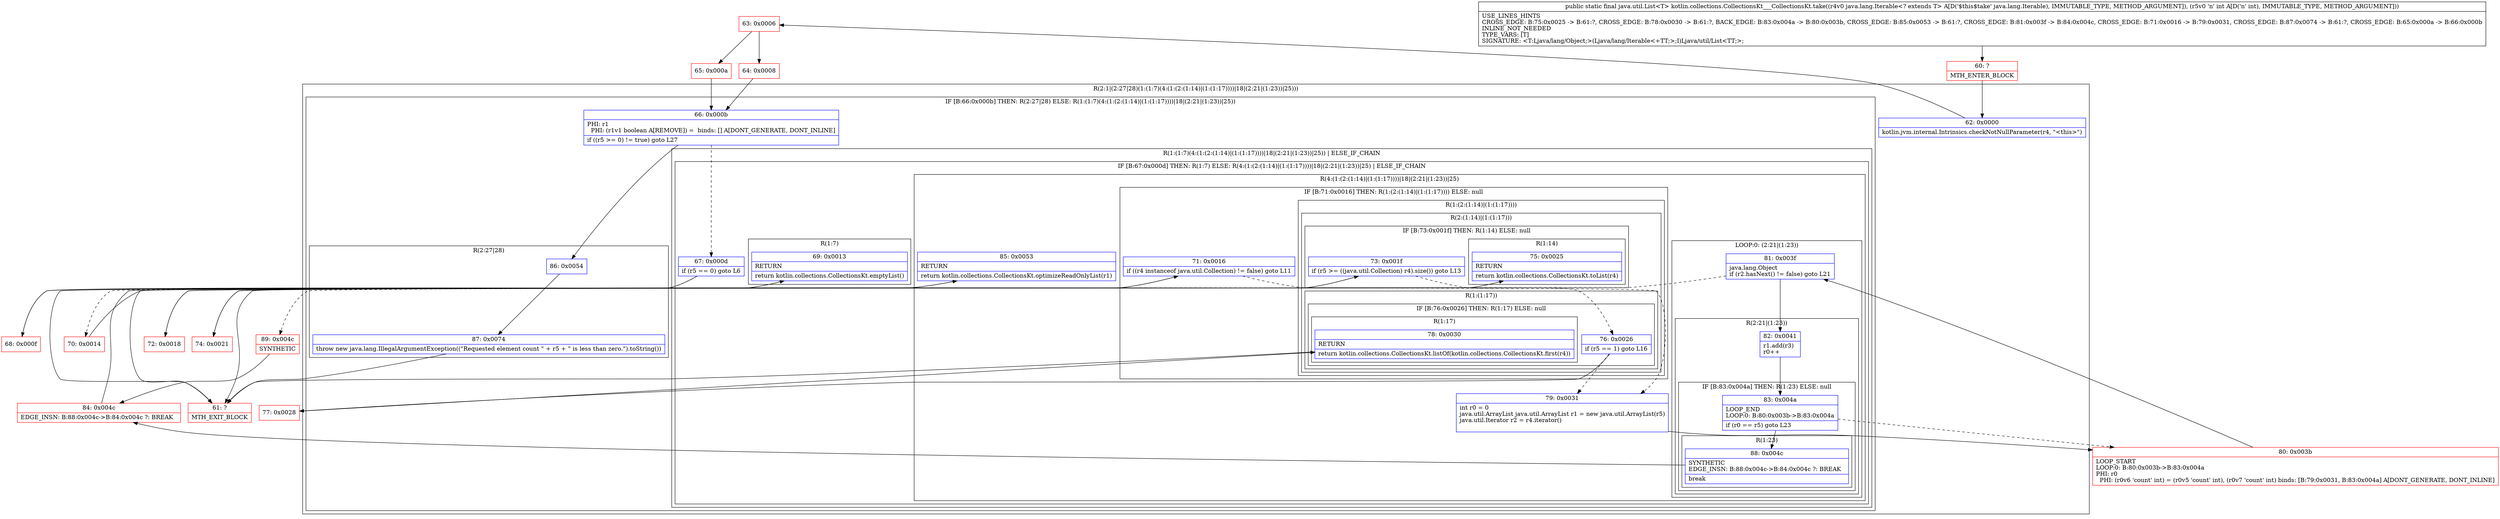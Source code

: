 digraph "CFG forkotlin.collections.CollectionsKt___CollectionsKt.take(Ljava\/lang\/Iterable;I)Ljava\/util\/List;" {
subgraph cluster_Region_211293632 {
label = "R(2:1|(2:27|28)(1:(1:7)(4:(1:(2:(1:14)|(1:(1:17))))|18|(2:21|(1:23))|25)))";
node [shape=record,color=blue];
Node_62 [shape=record,label="{62\:\ 0x0000|kotlin.jvm.internal.Intrinsics.checkNotNullParameter(r4, \"\<this\>\")\l}"];
subgraph cluster_IfRegion_690943040 {
label = "IF [B:66:0x000b] THEN: R(2:27|28) ELSE: R(1:(1:7)(4:(1:(2:(1:14)|(1:(1:17))))|18|(2:21|(1:23))|25))";
node [shape=record,color=blue];
Node_66 [shape=record,label="{66\:\ 0x000b|PHI: r1 \l  PHI: (r1v1 boolean A[REMOVE]) =  binds: [] A[DONT_GENERATE, DONT_INLINE]\l|if ((r5 \>= 0) != true) goto L27\l}"];
subgraph cluster_Region_1989053761 {
label = "R(2:27|28)";
node [shape=record,color=blue];
Node_86 [shape=record,label="{86\:\ 0x0054}"];
Node_87 [shape=record,label="{87\:\ 0x0074|throw new java.lang.IllegalArgumentException((\"Requested element count \" + r5 + \" is less than zero.\").toString())\l}"];
}
subgraph cluster_Region_1907330577 {
label = "R(1:(1:7)(4:(1:(2:(1:14)|(1:(1:17))))|18|(2:21|(1:23))|25)) | ELSE_IF_CHAIN\l";
node [shape=record,color=blue];
subgraph cluster_IfRegion_1037415409 {
label = "IF [B:67:0x000d] THEN: R(1:7) ELSE: R(4:(1:(2:(1:14)|(1:(1:17))))|18|(2:21|(1:23))|25) | ELSE_IF_CHAIN\l";
node [shape=record,color=blue];
Node_67 [shape=record,label="{67\:\ 0x000d|if (r5 == 0) goto L6\l}"];
subgraph cluster_Region_1661459711 {
label = "R(1:7)";
node [shape=record,color=blue];
Node_69 [shape=record,label="{69\:\ 0x0013|RETURN\l|return kotlin.collections.CollectionsKt.emptyList()\l}"];
}
subgraph cluster_Region_1771687783 {
label = "R(4:(1:(2:(1:14)|(1:(1:17))))|18|(2:21|(1:23))|25)";
node [shape=record,color=blue];
subgraph cluster_IfRegion_1633788251 {
label = "IF [B:71:0x0016] THEN: R(1:(2:(1:14)|(1:(1:17)))) ELSE: null";
node [shape=record,color=blue];
Node_71 [shape=record,label="{71\:\ 0x0016|if ((r4 instanceof java.util.Collection) != false) goto L11\l}"];
subgraph cluster_Region_1815311456 {
label = "R(1:(2:(1:14)|(1:(1:17))))";
node [shape=record,color=blue];
subgraph cluster_Region_2087262252 {
label = "R(2:(1:14)|(1:(1:17)))";
node [shape=record,color=blue];
subgraph cluster_IfRegion_559203194 {
label = "IF [B:73:0x001f] THEN: R(1:14) ELSE: null";
node [shape=record,color=blue];
Node_73 [shape=record,label="{73\:\ 0x001f|if (r5 \>= ((java.util.Collection) r4).size()) goto L13\l}"];
subgraph cluster_Region_1297339762 {
label = "R(1:14)";
node [shape=record,color=blue];
Node_75 [shape=record,label="{75\:\ 0x0025|RETURN\l|return kotlin.collections.CollectionsKt.toList(r4)\l}"];
}
}
subgraph cluster_Region_984889548 {
label = "R(1:(1:17))";
node [shape=record,color=blue];
subgraph cluster_IfRegion_245952462 {
label = "IF [B:76:0x0026] THEN: R(1:17) ELSE: null";
node [shape=record,color=blue];
Node_76 [shape=record,label="{76\:\ 0x0026|if (r5 == 1) goto L16\l}"];
subgraph cluster_Region_157327986 {
label = "R(1:17)";
node [shape=record,color=blue];
Node_78 [shape=record,label="{78\:\ 0x0030|RETURN\l|return kotlin.collections.CollectionsKt.listOf(kotlin.collections.CollectionsKt.first(r4))\l}"];
}
}
}
}
}
}
Node_79 [shape=record,label="{79\:\ 0x0031|int r0 = 0\ljava.util.ArrayList java.util.ArrayList r1 = new java.util.ArrayList(r5)\ljava.util.Iterator r2 = r4.iterator()\l\l}"];
subgraph cluster_LoopRegion_1514872425 {
label = "LOOP:0: (2:21|(1:23))";
node [shape=record,color=blue];
Node_81 [shape=record,label="{81\:\ 0x003f|java.lang.Object \lif (r2.hasNext() != false) goto L21\l}"];
subgraph cluster_Region_63199792 {
label = "R(2:21|(1:23))";
node [shape=record,color=blue];
Node_82 [shape=record,label="{82\:\ 0x0041|r1.add(r3)\lr0++\l}"];
subgraph cluster_IfRegion_1570266960 {
label = "IF [B:83:0x004a] THEN: R(1:23) ELSE: null";
node [shape=record,color=blue];
Node_83 [shape=record,label="{83\:\ 0x004a|LOOP_END\lLOOP:0: B:80:0x003b\-\>B:83:0x004a\l|if (r0 == r5) goto L23\l}"];
subgraph cluster_Region_1101148084 {
label = "R(1:23)";
node [shape=record,color=blue];
Node_88 [shape=record,label="{88\:\ 0x004c|SYNTHETIC\lEDGE_INSN: B:88:0x004c\-\>B:84:0x004c ?: BREAK  \l|break\l}"];
}
}
}
}
Node_85 [shape=record,label="{85\:\ 0x0053|RETURN\l|return kotlin.collections.CollectionsKt.optimizeReadOnlyList(r1)\l}"];
}
}
}
}
}
Node_60 [shape=record,color=red,label="{60\:\ ?|MTH_ENTER_BLOCK\l}"];
Node_63 [shape=record,color=red,label="{63\:\ 0x0006}"];
Node_64 [shape=record,color=red,label="{64\:\ 0x0008}"];
Node_68 [shape=record,color=red,label="{68\:\ 0x000f}"];
Node_61 [shape=record,color=red,label="{61\:\ ?|MTH_EXIT_BLOCK\l}"];
Node_70 [shape=record,color=red,label="{70\:\ 0x0014}"];
Node_72 [shape=record,color=red,label="{72\:\ 0x0018}"];
Node_74 [shape=record,color=red,label="{74\:\ 0x0021}"];
Node_77 [shape=record,color=red,label="{77\:\ 0x0028}"];
Node_80 [shape=record,color=red,label="{80\:\ 0x003b|LOOP_START\lLOOP:0: B:80:0x003b\-\>B:83:0x004a\lPHI: r0 \l  PHI: (r0v6 'count' int) = (r0v5 'count' int), (r0v7 'count' int) binds: [B:79:0x0031, B:83:0x004a] A[DONT_GENERATE, DONT_INLINE]\l}"];
Node_84 [shape=record,color=red,label="{84\:\ 0x004c|EDGE_INSN: B:88:0x004c\-\>B:84:0x004c ?: BREAK  \l}"];
Node_89 [shape=record,color=red,label="{89\:\ 0x004c|SYNTHETIC\l}"];
Node_65 [shape=record,color=red,label="{65\:\ 0x000a}"];
MethodNode[shape=record,label="{public static final java.util.List\<T\> kotlin.collections.CollectionsKt___CollectionsKt.take((r4v0 java.lang.Iterable\<? extends T\> A[D('$this$take' java.lang.Iterable), IMMUTABLE_TYPE, METHOD_ARGUMENT]), (r5v0 'n' int A[D('n' int), IMMUTABLE_TYPE, METHOD_ARGUMENT]))  | USE_LINES_HINTS\lCROSS_EDGE: B:75:0x0025 \-\> B:61:?, CROSS_EDGE: B:78:0x0030 \-\> B:61:?, BACK_EDGE: B:83:0x004a \-\> B:80:0x003b, CROSS_EDGE: B:85:0x0053 \-\> B:61:?, CROSS_EDGE: B:81:0x003f \-\> B:84:0x004c, CROSS_EDGE: B:71:0x0016 \-\> B:79:0x0031, CROSS_EDGE: B:87:0x0074 \-\> B:61:?, CROSS_EDGE: B:65:0x000a \-\> B:66:0x000b\lINLINE_NOT_NEEDED\lTYPE_VARS: [T]\lSIGNATURE: \<T:Ljava\/lang\/Object;\>(Ljava\/lang\/Iterable\<+TT;\>;I)Ljava\/util\/List\<TT;\>;\l}"];
MethodNode -> Node_60;Node_62 -> Node_63;
Node_66 -> Node_67[style=dashed];
Node_66 -> Node_86;
Node_86 -> Node_87;
Node_87 -> Node_61;
Node_67 -> Node_68;
Node_67 -> Node_70[style=dashed];
Node_69 -> Node_61;
Node_71 -> Node_72;
Node_71 -> Node_79[style=dashed];
Node_73 -> Node_74;
Node_73 -> Node_76[style=dashed];
Node_75 -> Node_61;
Node_76 -> Node_77;
Node_76 -> Node_79[style=dashed];
Node_78 -> Node_61;
Node_79 -> Node_80;
Node_81 -> Node_82;
Node_81 -> Node_89[style=dashed];
Node_82 -> Node_83;
Node_83 -> Node_80[style=dashed];
Node_83 -> Node_88;
Node_88 -> Node_84;
Node_85 -> Node_61;
Node_60 -> Node_62;
Node_63 -> Node_64;
Node_63 -> Node_65;
Node_64 -> Node_66;
Node_68 -> Node_69;
Node_70 -> Node_71;
Node_72 -> Node_73;
Node_74 -> Node_75;
Node_77 -> Node_78;
Node_80 -> Node_81;
Node_84 -> Node_85;
Node_89 -> Node_84;
Node_65 -> Node_66;
}

